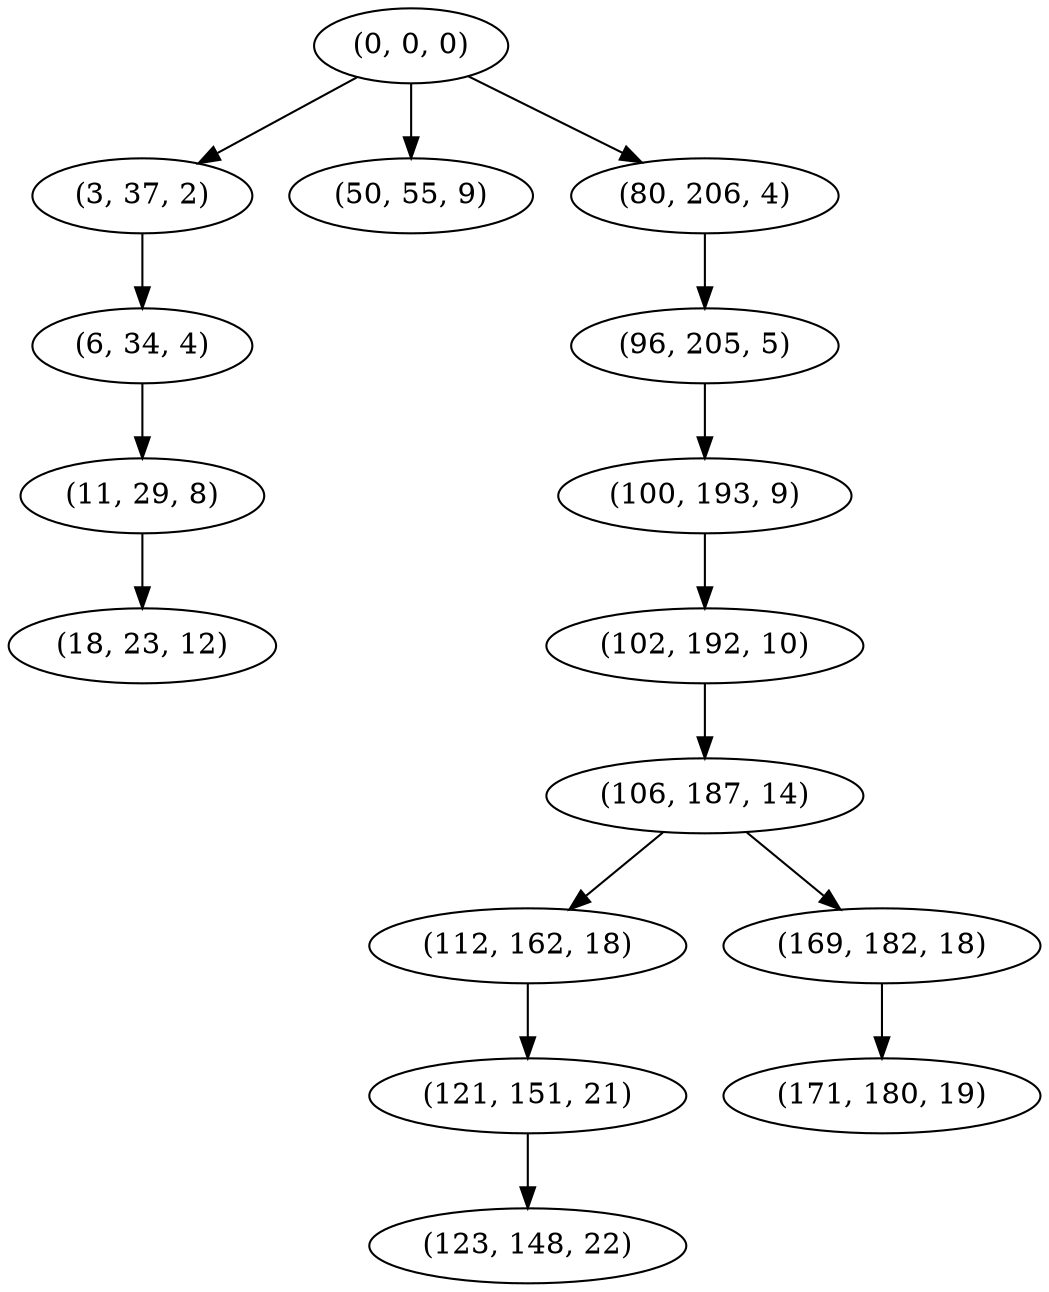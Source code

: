 digraph tree {
    "(0, 0, 0)";
    "(3, 37, 2)";
    "(6, 34, 4)";
    "(11, 29, 8)";
    "(18, 23, 12)";
    "(50, 55, 9)";
    "(80, 206, 4)";
    "(96, 205, 5)";
    "(100, 193, 9)";
    "(102, 192, 10)";
    "(106, 187, 14)";
    "(112, 162, 18)";
    "(121, 151, 21)";
    "(123, 148, 22)";
    "(169, 182, 18)";
    "(171, 180, 19)";
    "(0, 0, 0)" -> "(3, 37, 2)";
    "(0, 0, 0)" -> "(50, 55, 9)";
    "(0, 0, 0)" -> "(80, 206, 4)";
    "(3, 37, 2)" -> "(6, 34, 4)";
    "(6, 34, 4)" -> "(11, 29, 8)";
    "(11, 29, 8)" -> "(18, 23, 12)";
    "(80, 206, 4)" -> "(96, 205, 5)";
    "(96, 205, 5)" -> "(100, 193, 9)";
    "(100, 193, 9)" -> "(102, 192, 10)";
    "(102, 192, 10)" -> "(106, 187, 14)";
    "(106, 187, 14)" -> "(112, 162, 18)";
    "(106, 187, 14)" -> "(169, 182, 18)";
    "(112, 162, 18)" -> "(121, 151, 21)";
    "(121, 151, 21)" -> "(123, 148, 22)";
    "(169, 182, 18)" -> "(171, 180, 19)";
}
